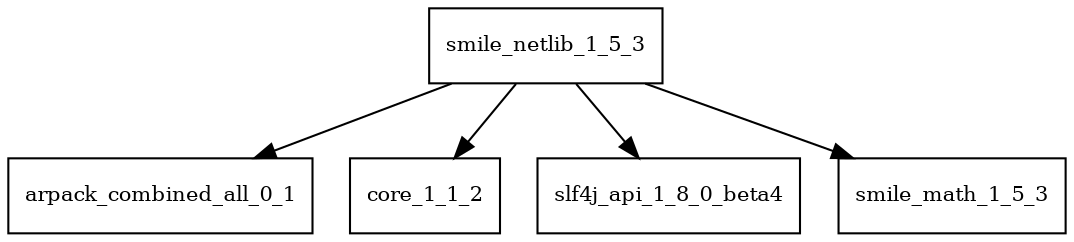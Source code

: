digraph smile_netlib_1_5_3_dependencies {
  node [shape = box, fontsize=10.0];
  smile_netlib_1_5_3 -> arpack_combined_all_0_1;
  smile_netlib_1_5_3 -> core_1_1_2;
  smile_netlib_1_5_3 -> slf4j_api_1_8_0_beta4;
  smile_netlib_1_5_3 -> smile_math_1_5_3;
}
